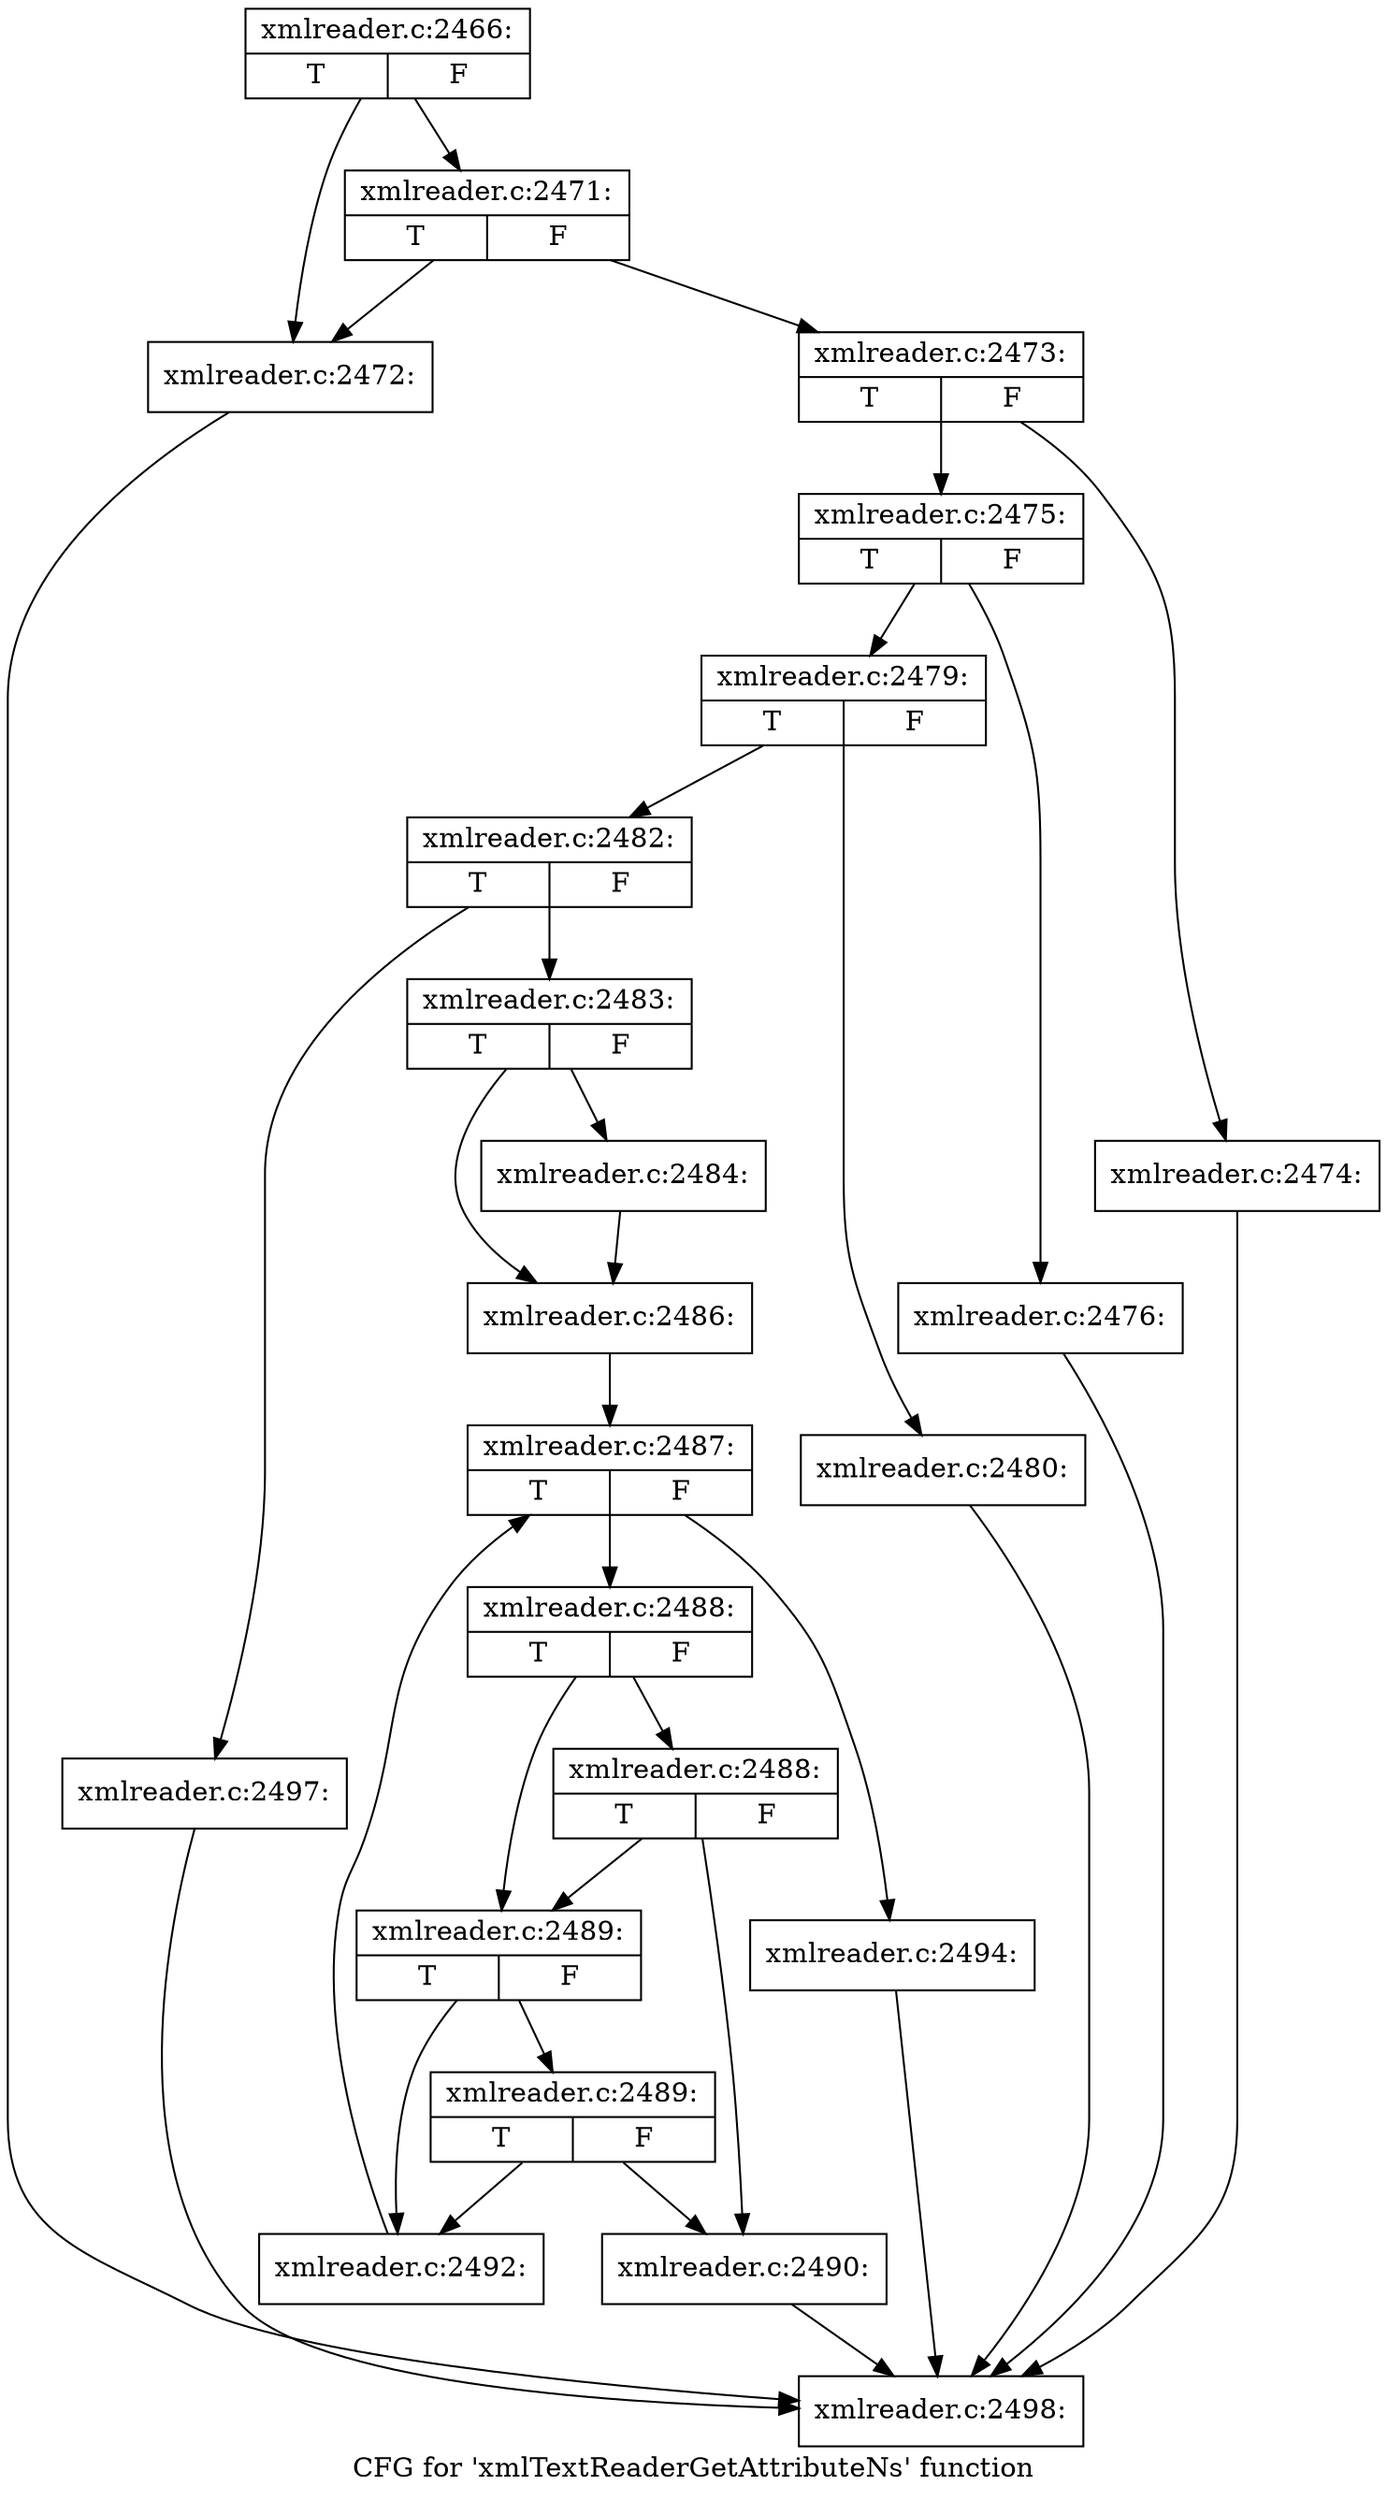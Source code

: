 digraph "CFG for 'xmlTextReaderGetAttributeNs' function" {
	label="CFG for 'xmlTextReaderGetAttributeNs' function";

	Node0x55e44932c840 [shape=record,label="{xmlreader.c:2466:|{<s0>T|<s1>F}}"];
	Node0x55e44932c840 -> Node0x55e4492c4df0;
	Node0x55e44932c840 -> Node0x55e4492c4e90;
	Node0x55e4492c4e90 [shape=record,label="{xmlreader.c:2471:|{<s0>T|<s1>F}}"];
	Node0x55e4492c4e90 -> Node0x55e4492c4df0;
	Node0x55e4492c4e90 -> Node0x55e4492c4e40;
	Node0x55e4492c4df0 [shape=record,label="{xmlreader.c:2472:}"];
	Node0x55e4492c4df0 -> Node0x55e449332ac0;
	Node0x55e4492c4e40 [shape=record,label="{xmlreader.c:2473:|{<s0>T|<s1>F}}"];
	Node0x55e4492c4e40 -> Node0x55e4492c5550;
	Node0x55e4492c4e40 -> Node0x55e4492c55a0;
	Node0x55e4492c5550 [shape=record,label="{xmlreader.c:2474:}"];
	Node0x55e4492c5550 -> Node0x55e449332ac0;
	Node0x55e4492c55a0 [shape=record,label="{xmlreader.c:2475:|{<s0>T|<s1>F}}"];
	Node0x55e4492c55a0 -> Node0x55e4492c5a90;
	Node0x55e4492c55a0 -> Node0x55e4492c5ae0;
	Node0x55e4492c5a90 [shape=record,label="{xmlreader.c:2476:}"];
	Node0x55e4492c5a90 -> Node0x55e449332ac0;
	Node0x55e4492c5ae0 [shape=record,label="{xmlreader.c:2479:|{<s0>T|<s1>F}}"];
	Node0x55e4492c5ae0 -> Node0x55e4492c5fd0;
	Node0x55e4492c5ae0 -> Node0x55e4492c6020;
	Node0x55e4492c5fd0 [shape=record,label="{xmlreader.c:2480:}"];
	Node0x55e4492c5fd0 -> Node0x55e449332ac0;
	Node0x55e4492c6020 [shape=record,label="{xmlreader.c:2482:|{<s0>T|<s1>F}}"];
	Node0x55e4492c6020 -> Node0x55e4492c0930;
	Node0x55e4492c6020 -> Node0x55e4492c0980;
	Node0x55e4492c0930 [shape=record,label="{xmlreader.c:2483:|{<s0>T|<s1>F}}"];
	Node0x55e4492c0930 -> Node0x55e4492c0ee0;
	Node0x55e4492c0930 -> Node0x55e4492c0e90;
	Node0x55e4492c0e90 [shape=record,label="{xmlreader.c:2484:}"];
	Node0x55e4492c0e90 -> Node0x55e4492c0ee0;
	Node0x55e4492c0ee0 [shape=record,label="{xmlreader.c:2486:}"];
	Node0x55e4492c0ee0 -> Node0x55e4492c1970;
	Node0x55e4492c1970 [shape=record,label="{xmlreader.c:2487:|{<s0>T|<s1>F}}"];
	Node0x55e4492c1970 -> Node0x55e4492c1d30;
	Node0x55e4492c1970 -> Node0x55e4492c1b50;
	Node0x55e4492c1d30 [shape=record,label="{xmlreader.c:2488:|{<s0>T|<s1>F}}"];
	Node0x55e4492c1d30 -> Node0x55e4492c2000;
	Node0x55e4492c1d30 -> Node0x55e4492c1f80;
	Node0x55e4492c2000 [shape=record,label="{xmlreader.c:2488:|{<s0>T|<s1>F}}"];
	Node0x55e4492c2000 -> Node0x55e4492c1ee0;
	Node0x55e4492c2000 -> Node0x55e4492c1f80;
	Node0x55e4492c1f80 [shape=record,label="{xmlreader.c:2489:|{<s0>T|<s1>F}}"];
	Node0x55e4492c1f80 -> Node0x55e4492c2570;
	Node0x55e4492c1f80 -> Node0x55e4492c1f30;
	Node0x55e4492c2570 [shape=record,label="{xmlreader.c:2489:|{<s0>T|<s1>F}}"];
	Node0x55e4492c2570 -> Node0x55e4492c1ee0;
	Node0x55e4492c2570 -> Node0x55e4492c1f30;
	Node0x55e4492c1ee0 [shape=record,label="{xmlreader.c:2490:}"];
	Node0x55e4492c1ee0 -> Node0x55e449332ac0;
	Node0x55e4492c1f30 [shape=record,label="{xmlreader.c:2492:}"];
	Node0x55e4492c1f30 -> Node0x55e4492c1970;
	Node0x55e4492c1b50 [shape=record,label="{xmlreader.c:2494:}"];
	Node0x55e4492c1b50 -> Node0x55e449332ac0;
	Node0x55e4492c0980 [shape=record,label="{xmlreader.c:2497:}"];
	Node0x55e4492c0980 -> Node0x55e449332ac0;
	Node0x55e449332ac0 [shape=record,label="{xmlreader.c:2498:}"];
}
